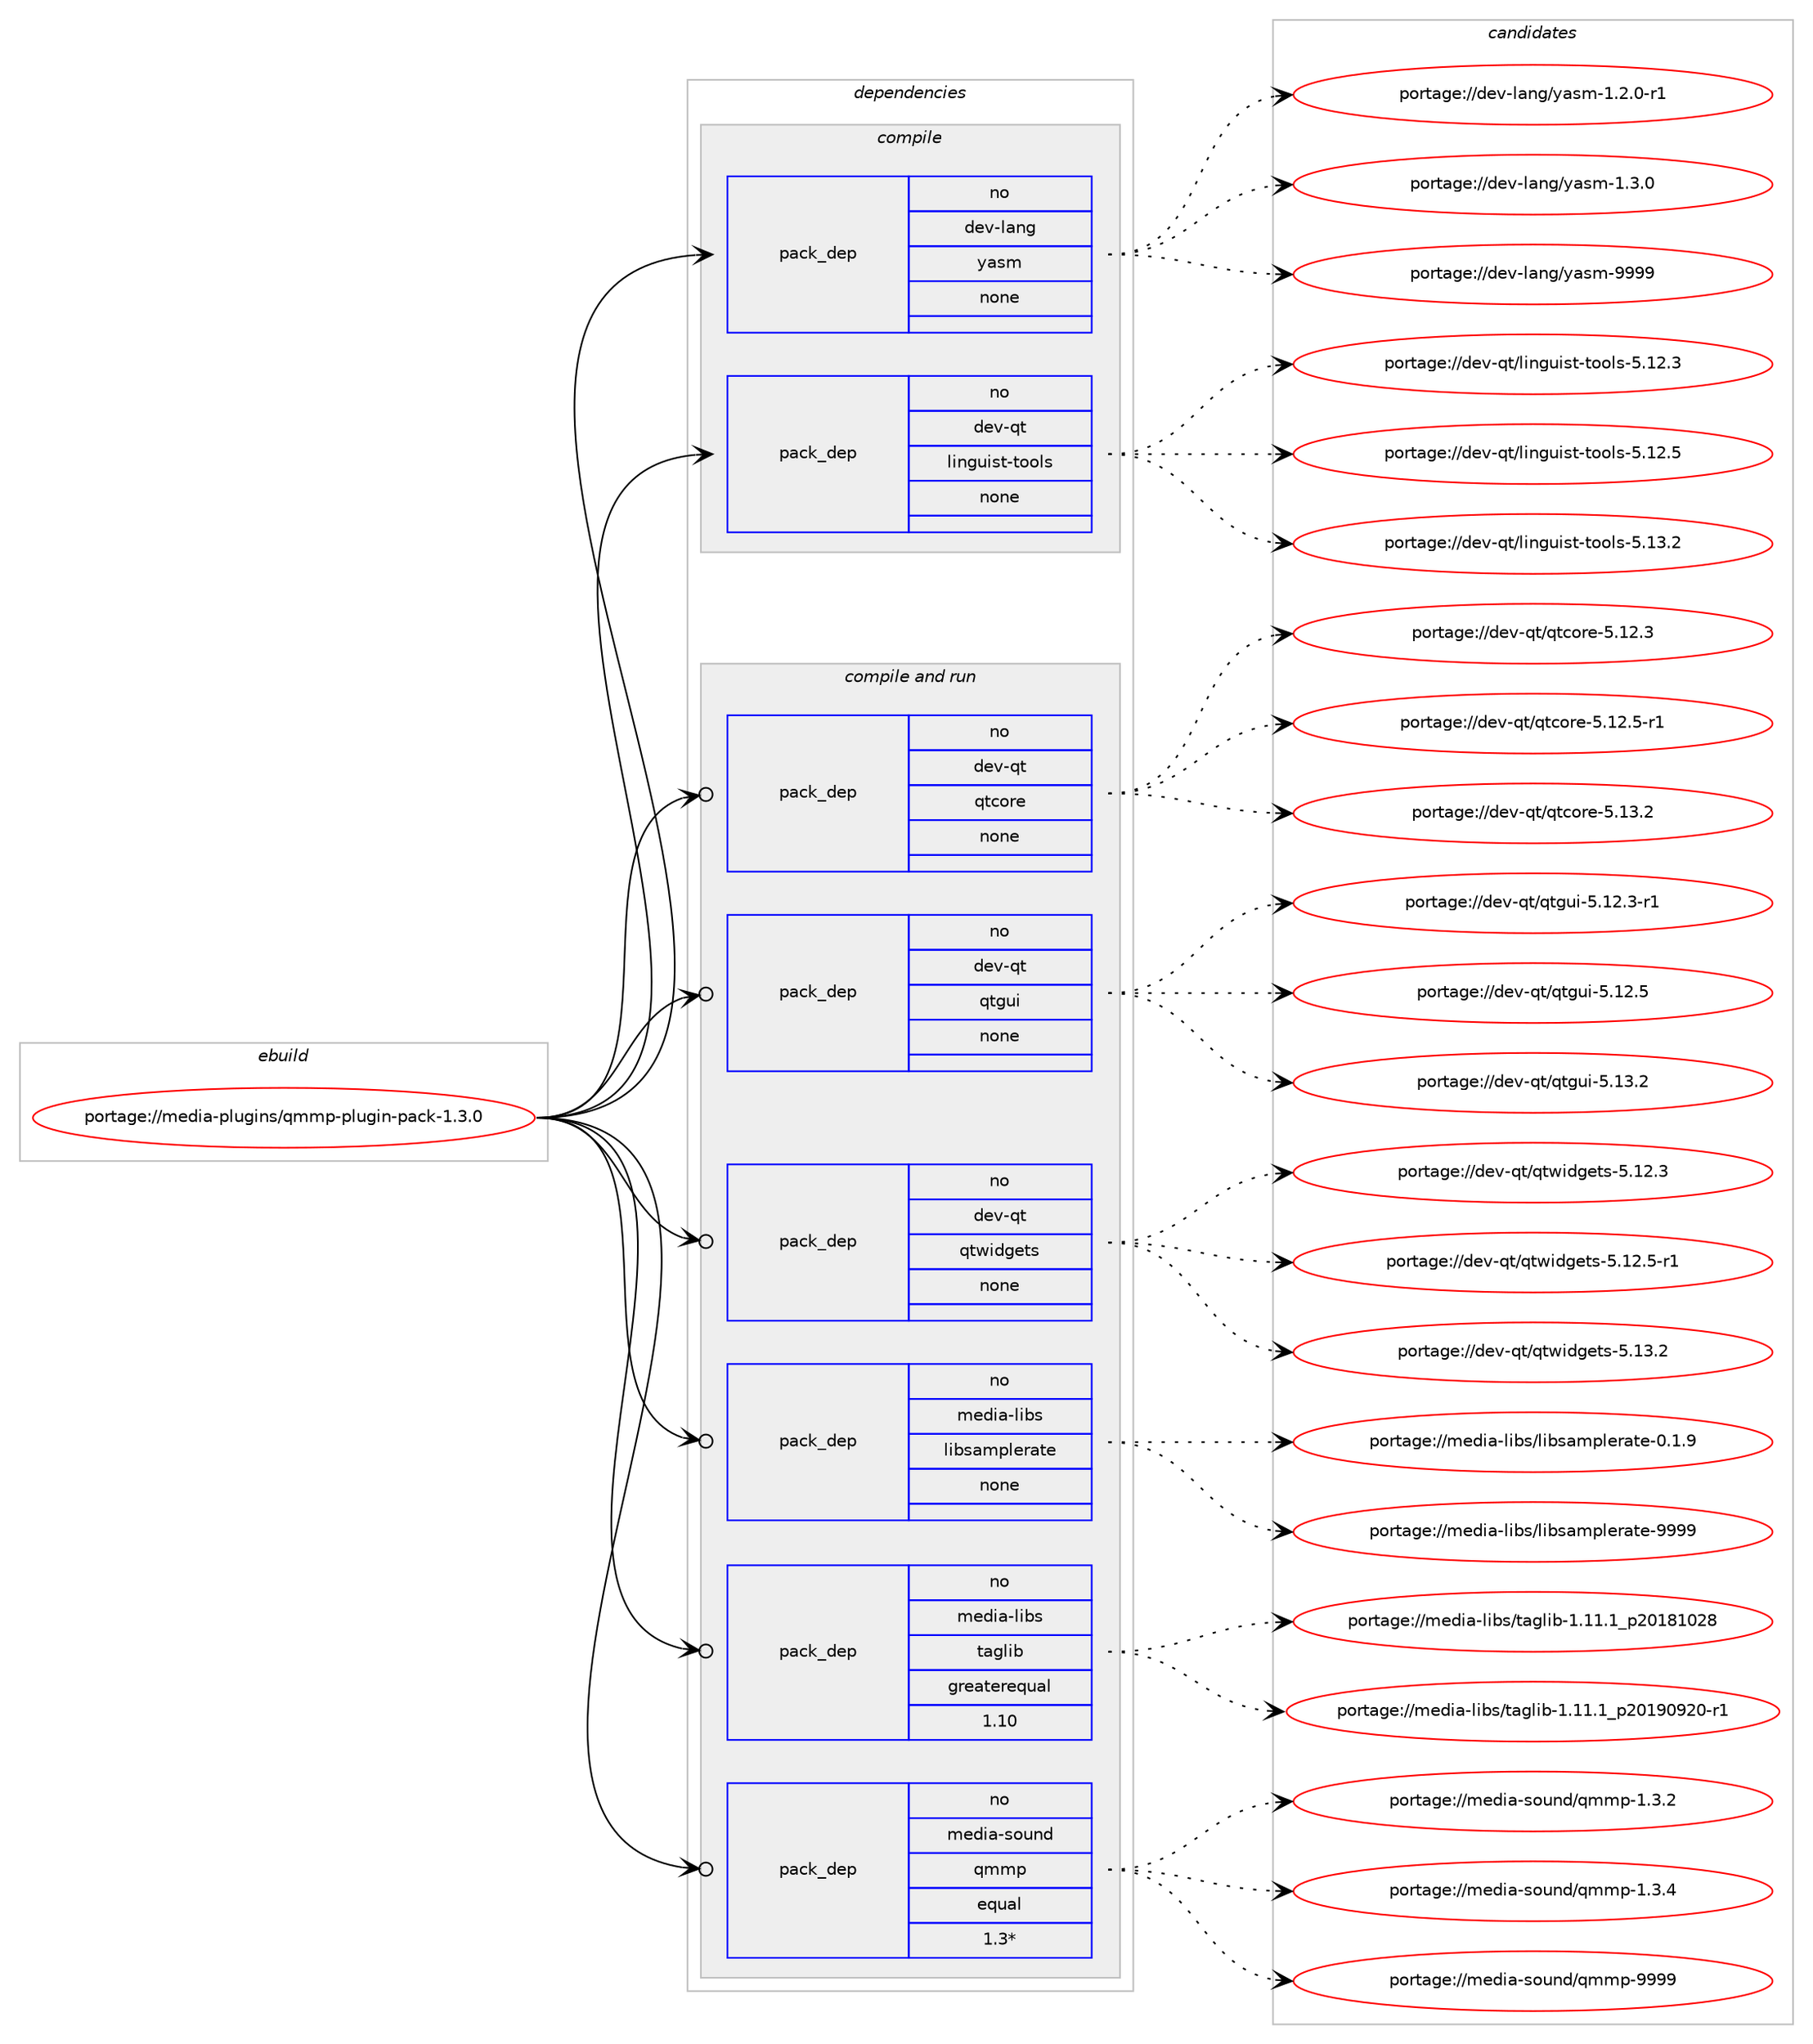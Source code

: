 digraph prolog {

# *************
# Graph options
# *************

newrank=true;
concentrate=true;
compound=true;
graph [rankdir=LR,fontname=Helvetica,fontsize=10,ranksep=1.5];#, ranksep=2.5, nodesep=0.2];
edge  [arrowhead=vee];
node  [fontname=Helvetica,fontsize=10];

# **********
# The ebuild
# **********

subgraph cluster_leftcol {
color=gray;
rank=same;
label=<<i>ebuild</i>>;
id [label="portage://media-plugins/qmmp-plugin-pack-1.3.0", color=red, width=4, href="../media-plugins/qmmp-plugin-pack-1.3.0.svg"];
}

# ****************
# The dependencies
# ****************

subgraph cluster_midcol {
color=gray;
label=<<i>dependencies</i>>;
subgraph cluster_compile {
fillcolor="#eeeeee";
style=filled;
label=<<i>compile</i>>;
subgraph pack240814 {
dependency327834 [label=<<TABLE BORDER="0" CELLBORDER="1" CELLSPACING="0" CELLPADDING="4" WIDTH="220"><TR><TD ROWSPAN="6" CELLPADDING="30">pack_dep</TD></TR><TR><TD WIDTH="110">no</TD></TR><TR><TD>dev-lang</TD></TR><TR><TD>yasm</TD></TR><TR><TD>none</TD></TR><TR><TD></TD></TR></TABLE>>, shape=none, color=blue];
}
id:e -> dependency327834:w [weight=20,style="solid",arrowhead="vee"];
subgraph pack240815 {
dependency327835 [label=<<TABLE BORDER="0" CELLBORDER="1" CELLSPACING="0" CELLPADDING="4" WIDTH="220"><TR><TD ROWSPAN="6" CELLPADDING="30">pack_dep</TD></TR><TR><TD WIDTH="110">no</TD></TR><TR><TD>dev-qt</TD></TR><TR><TD>linguist-tools</TD></TR><TR><TD>none</TD></TR><TR><TD></TD></TR></TABLE>>, shape=none, color=blue];
}
id:e -> dependency327835:w [weight=20,style="solid",arrowhead="vee"];
}
subgraph cluster_compileandrun {
fillcolor="#eeeeee";
style=filled;
label=<<i>compile and run</i>>;
subgraph pack240816 {
dependency327836 [label=<<TABLE BORDER="0" CELLBORDER="1" CELLSPACING="0" CELLPADDING="4" WIDTH="220"><TR><TD ROWSPAN="6" CELLPADDING="30">pack_dep</TD></TR><TR><TD WIDTH="110">no</TD></TR><TR><TD>dev-qt</TD></TR><TR><TD>qtcore</TD></TR><TR><TD>none</TD></TR><TR><TD></TD></TR></TABLE>>, shape=none, color=blue];
}
id:e -> dependency327836:w [weight=20,style="solid",arrowhead="odotvee"];
subgraph pack240817 {
dependency327837 [label=<<TABLE BORDER="0" CELLBORDER="1" CELLSPACING="0" CELLPADDING="4" WIDTH="220"><TR><TD ROWSPAN="6" CELLPADDING="30">pack_dep</TD></TR><TR><TD WIDTH="110">no</TD></TR><TR><TD>dev-qt</TD></TR><TR><TD>qtgui</TD></TR><TR><TD>none</TD></TR><TR><TD></TD></TR></TABLE>>, shape=none, color=blue];
}
id:e -> dependency327837:w [weight=20,style="solid",arrowhead="odotvee"];
subgraph pack240818 {
dependency327838 [label=<<TABLE BORDER="0" CELLBORDER="1" CELLSPACING="0" CELLPADDING="4" WIDTH="220"><TR><TD ROWSPAN="6" CELLPADDING="30">pack_dep</TD></TR><TR><TD WIDTH="110">no</TD></TR><TR><TD>dev-qt</TD></TR><TR><TD>qtwidgets</TD></TR><TR><TD>none</TD></TR><TR><TD></TD></TR></TABLE>>, shape=none, color=blue];
}
id:e -> dependency327838:w [weight=20,style="solid",arrowhead="odotvee"];
subgraph pack240819 {
dependency327839 [label=<<TABLE BORDER="0" CELLBORDER="1" CELLSPACING="0" CELLPADDING="4" WIDTH="220"><TR><TD ROWSPAN="6" CELLPADDING="30">pack_dep</TD></TR><TR><TD WIDTH="110">no</TD></TR><TR><TD>media-libs</TD></TR><TR><TD>libsamplerate</TD></TR><TR><TD>none</TD></TR><TR><TD></TD></TR></TABLE>>, shape=none, color=blue];
}
id:e -> dependency327839:w [weight=20,style="solid",arrowhead="odotvee"];
subgraph pack240820 {
dependency327840 [label=<<TABLE BORDER="0" CELLBORDER="1" CELLSPACING="0" CELLPADDING="4" WIDTH="220"><TR><TD ROWSPAN="6" CELLPADDING="30">pack_dep</TD></TR><TR><TD WIDTH="110">no</TD></TR><TR><TD>media-libs</TD></TR><TR><TD>taglib</TD></TR><TR><TD>greaterequal</TD></TR><TR><TD>1.10</TD></TR></TABLE>>, shape=none, color=blue];
}
id:e -> dependency327840:w [weight=20,style="solid",arrowhead="odotvee"];
subgraph pack240821 {
dependency327841 [label=<<TABLE BORDER="0" CELLBORDER="1" CELLSPACING="0" CELLPADDING="4" WIDTH="220"><TR><TD ROWSPAN="6" CELLPADDING="30">pack_dep</TD></TR><TR><TD WIDTH="110">no</TD></TR><TR><TD>media-sound</TD></TR><TR><TD>qmmp</TD></TR><TR><TD>equal</TD></TR><TR><TD>1.3*</TD></TR></TABLE>>, shape=none, color=blue];
}
id:e -> dependency327841:w [weight=20,style="solid",arrowhead="odotvee"];
}
subgraph cluster_run {
fillcolor="#eeeeee";
style=filled;
label=<<i>run</i>>;
}
}

# **************
# The candidates
# **************

subgraph cluster_choices {
rank=same;
color=gray;
label=<<i>candidates</i>>;

subgraph choice240814 {
color=black;
nodesep=1;
choiceportage100101118451089711010347121971151094549465046484511449 [label="portage://dev-lang/yasm-1.2.0-r1", color=red, width=4,href="../dev-lang/yasm-1.2.0-r1.svg"];
choiceportage10010111845108971101034712197115109454946514648 [label="portage://dev-lang/yasm-1.3.0", color=red, width=4,href="../dev-lang/yasm-1.3.0.svg"];
choiceportage100101118451089711010347121971151094557575757 [label="portage://dev-lang/yasm-9999", color=red, width=4,href="../dev-lang/yasm-9999.svg"];
dependency327834:e -> choiceportage100101118451089711010347121971151094549465046484511449:w [style=dotted,weight="100"];
dependency327834:e -> choiceportage10010111845108971101034712197115109454946514648:w [style=dotted,weight="100"];
dependency327834:e -> choiceportage100101118451089711010347121971151094557575757:w [style=dotted,weight="100"];
}
subgraph choice240815 {
color=black;
nodesep=1;
choiceportage10010111845113116471081051101031171051151164511611111110811545534649504651 [label="portage://dev-qt/linguist-tools-5.12.3", color=red, width=4,href="../dev-qt/linguist-tools-5.12.3.svg"];
choiceportage10010111845113116471081051101031171051151164511611111110811545534649504653 [label="portage://dev-qt/linguist-tools-5.12.5", color=red, width=4,href="../dev-qt/linguist-tools-5.12.5.svg"];
choiceportage10010111845113116471081051101031171051151164511611111110811545534649514650 [label="portage://dev-qt/linguist-tools-5.13.2", color=red, width=4,href="../dev-qt/linguist-tools-5.13.2.svg"];
dependency327835:e -> choiceportage10010111845113116471081051101031171051151164511611111110811545534649504651:w [style=dotted,weight="100"];
dependency327835:e -> choiceportage10010111845113116471081051101031171051151164511611111110811545534649504653:w [style=dotted,weight="100"];
dependency327835:e -> choiceportage10010111845113116471081051101031171051151164511611111110811545534649514650:w [style=dotted,weight="100"];
}
subgraph choice240816 {
color=black;
nodesep=1;
choiceportage10010111845113116471131169911111410145534649504651 [label="portage://dev-qt/qtcore-5.12.3", color=red, width=4,href="../dev-qt/qtcore-5.12.3.svg"];
choiceportage100101118451131164711311699111114101455346495046534511449 [label="portage://dev-qt/qtcore-5.12.5-r1", color=red, width=4,href="../dev-qt/qtcore-5.12.5-r1.svg"];
choiceportage10010111845113116471131169911111410145534649514650 [label="portage://dev-qt/qtcore-5.13.2", color=red, width=4,href="../dev-qt/qtcore-5.13.2.svg"];
dependency327836:e -> choiceportage10010111845113116471131169911111410145534649504651:w [style=dotted,weight="100"];
dependency327836:e -> choiceportage100101118451131164711311699111114101455346495046534511449:w [style=dotted,weight="100"];
dependency327836:e -> choiceportage10010111845113116471131169911111410145534649514650:w [style=dotted,weight="100"];
}
subgraph choice240817 {
color=black;
nodesep=1;
choiceportage1001011184511311647113116103117105455346495046514511449 [label="portage://dev-qt/qtgui-5.12.3-r1", color=red, width=4,href="../dev-qt/qtgui-5.12.3-r1.svg"];
choiceportage100101118451131164711311610311710545534649504653 [label="portage://dev-qt/qtgui-5.12.5", color=red, width=4,href="../dev-qt/qtgui-5.12.5.svg"];
choiceportage100101118451131164711311610311710545534649514650 [label="portage://dev-qt/qtgui-5.13.2", color=red, width=4,href="../dev-qt/qtgui-5.13.2.svg"];
dependency327837:e -> choiceportage1001011184511311647113116103117105455346495046514511449:w [style=dotted,weight="100"];
dependency327837:e -> choiceportage100101118451131164711311610311710545534649504653:w [style=dotted,weight="100"];
dependency327837:e -> choiceportage100101118451131164711311610311710545534649514650:w [style=dotted,weight="100"];
}
subgraph choice240818 {
color=black;
nodesep=1;
choiceportage100101118451131164711311611910510010310111611545534649504651 [label="portage://dev-qt/qtwidgets-5.12.3", color=red, width=4,href="../dev-qt/qtwidgets-5.12.3.svg"];
choiceportage1001011184511311647113116119105100103101116115455346495046534511449 [label="portage://dev-qt/qtwidgets-5.12.5-r1", color=red, width=4,href="../dev-qt/qtwidgets-5.12.5-r1.svg"];
choiceportage100101118451131164711311611910510010310111611545534649514650 [label="portage://dev-qt/qtwidgets-5.13.2", color=red, width=4,href="../dev-qt/qtwidgets-5.13.2.svg"];
dependency327838:e -> choiceportage100101118451131164711311611910510010310111611545534649504651:w [style=dotted,weight="100"];
dependency327838:e -> choiceportage1001011184511311647113116119105100103101116115455346495046534511449:w [style=dotted,weight="100"];
dependency327838:e -> choiceportage100101118451131164711311611910510010310111611545534649514650:w [style=dotted,weight="100"];
}
subgraph choice240819 {
color=black;
nodesep=1;
choiceportage10910110010597451081059811547108105981159710911210810111497116101454846494657 [label="portage://media-libs/libsamplerate-0.1.9", color=red, width=4,href="../media-libs/libsamplerate-0.1.9.svg"];
choiceportage109101100105974510810598115471081059811597109112108101114971161014557575757 [label="portage://media-libs/libsamplerate-9999", color=red, width=4,href="../media-libs/libsamplerate-9999.svg"];
dependency327839:e -> choiceportage10910110010597451081059811547108105981159710911210810111497116101454846494657:w [style=dotted,weight="100"];
dependency327839:e -> choiceportage109101100105974510810598115471081059811597109112108101114971161014557575757:w [style=dotted,weight="100"];
}
subgraph choice240820 {
color=black;
nodesep=1;
choiceportage10910110010597451081059811547116971031081059845494649494649951125048495649485056 [label="portage://media-libs/taglib-1.11.1_p20181028", color=red, width=4,href="../media-libs/taglib-1.11.1_p20181028.svg"];
choiceportage109101100105974510810598115471169710310810598454946494946499511250484957485750484511449 [label="portage://media-libs/taglib-1.11.1_p20190920-r1", color=red, width=4,href="../media-libs/taglib-1.11.1_p20190920-r1.svg"];
dependency327840:e -> choiceportage10910110010597451081059811547116971031081059845494649494649951125048495649485056:w [style=dotted,weight="100"];
dependency327840:e -> choiceportage109101100105974510810598115471169710310810598454946494946499511250484957485750484511449:w [style=dotted,weight="100"];
}
subgraph choice240821 {
color=black;
nodesep=1;
choiceportage109101100105974511511111711010047113109109112454946514650 [label="portage://media-sound/qmmp-1.3.2", color=red, width=4,href="../media-sound/qmmp-1.3.2.svg"];
choiceportage109101100105974511511111711010047113109109112454946514652 [label="portage://media-sound/qmmp-1.3.4", color=red, width=4,href="../media-sound/qmmp-1.3.4.svg"];
choiceportage1091011001059745115111117110100471131091091124557575757 [label="portage://media-sound/qmmp-9999", color=red, width=4,href="../media-sound/qmmp-9999.svg"];
dependency327841:e -> choiceportage109101100105974511511111711010047113109109112454946514650:w [style=dotted,weight="100"];
dependency327841:e -> choiceportage109101100105974511511111711010047113109109112454946514652:w [style=dotted,weight="100"];
dependency327841:e -> choiceportage1091011001059745115111117110100471131091091124557575757:w [style=dotted,weight="100"];
}
}

}
